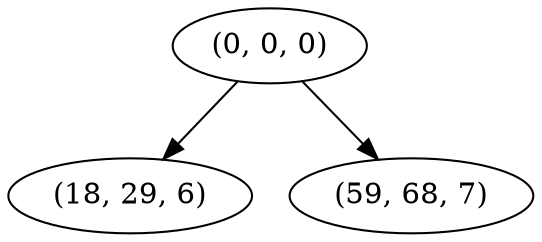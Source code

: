 digraph tree {
    "(0, 0, 0)";
    "(18, 29, 6)";
    "(59, 68, 7)";
    "(0, 0, 0)" -> "(18, 29, 6)";
    "(0, 0, 0)" -> "(59, 68, 7)";
}
